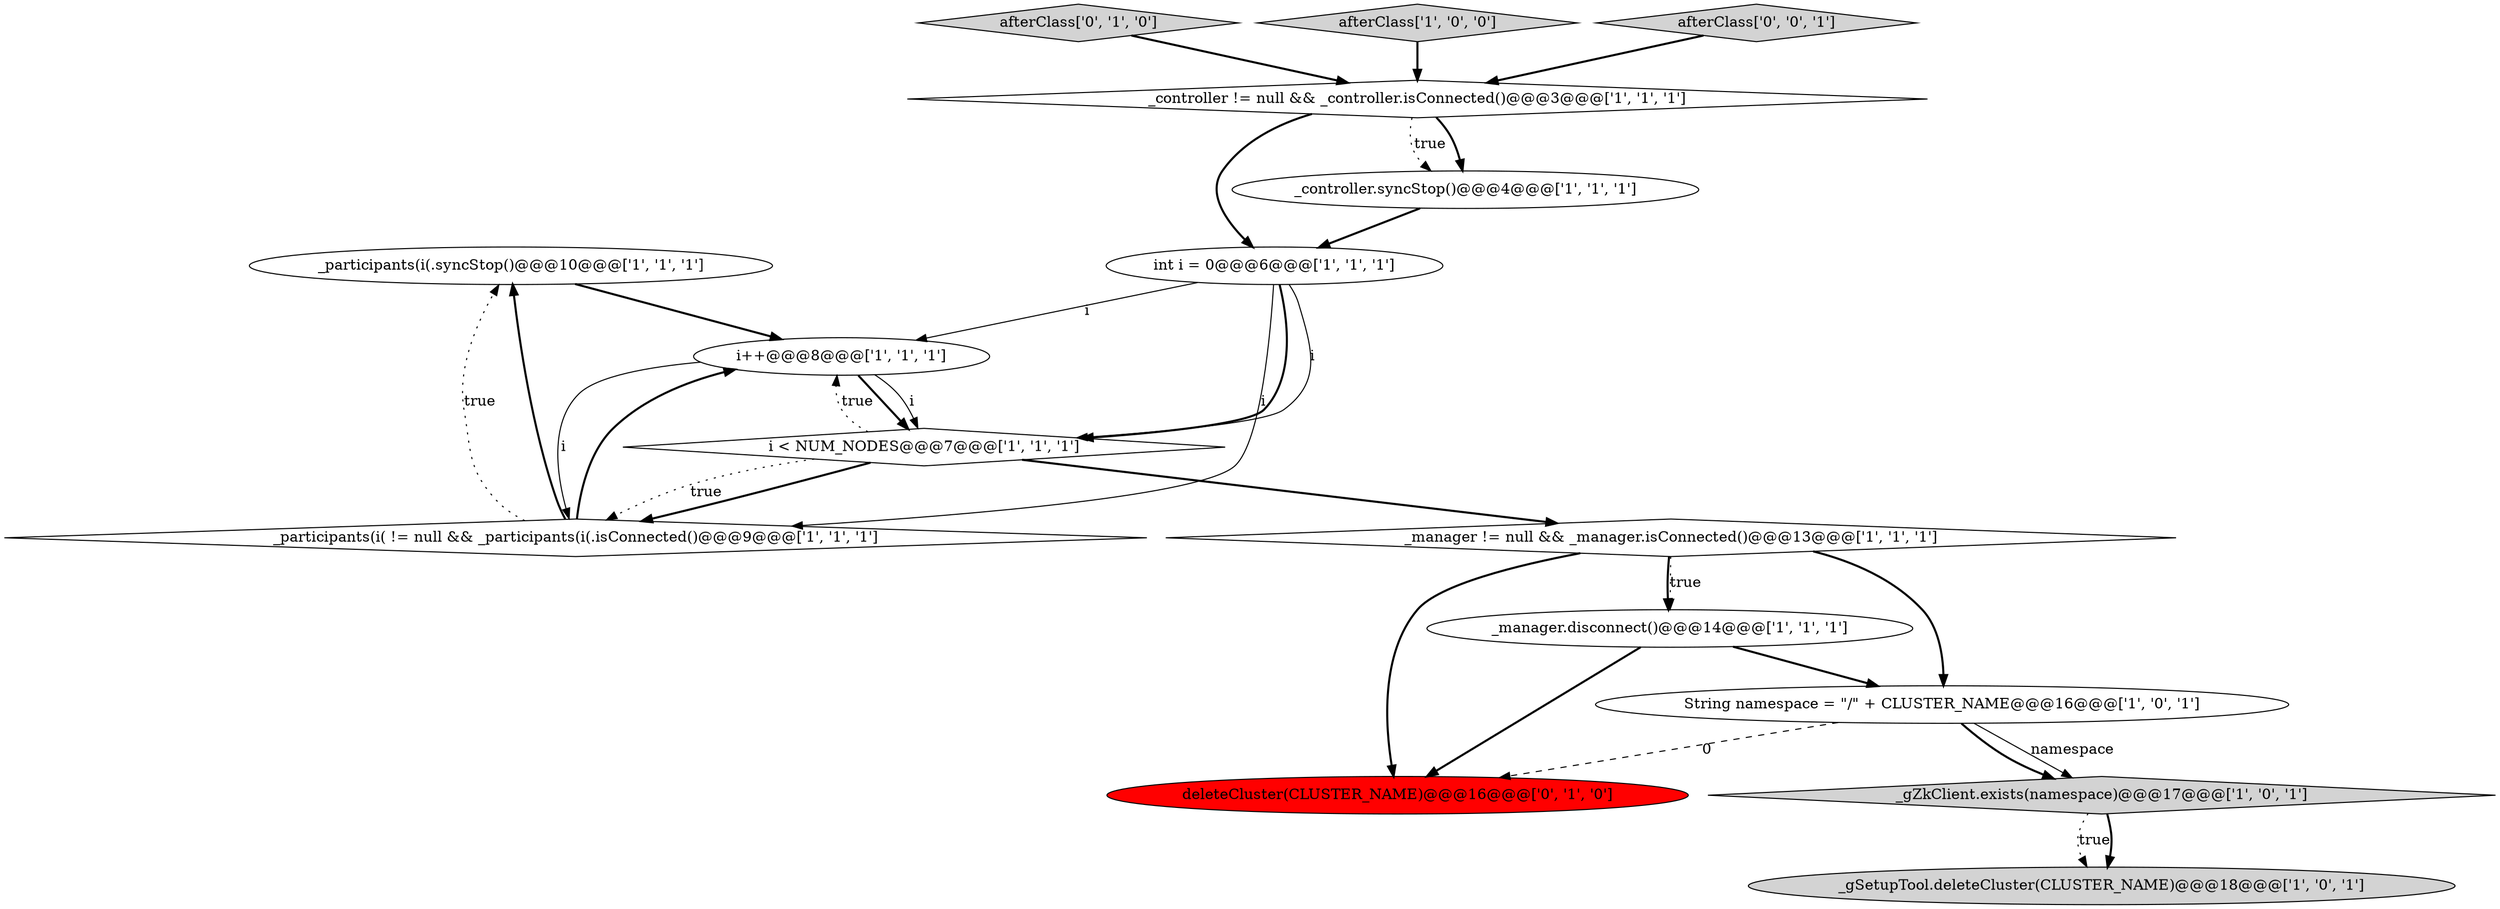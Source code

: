 digraph {
4 [style = filled, label = "_participants(i(.syncStop()@@@10@@@['1', '1', '1']", fillcolor = white, shape = ellipse image = "AAA0AAABBB1BBB"];
5 [style = filled, label = "_controller != null && _controller.isConnected()@@@3@@@['1', '1', '1']", fillcolor = white, shape = diamond image = "AAA0AAABBB1BBB"];
9 [style = filled, label = "_gSetupTool.deleteCluster(CLUSTER_NAME)@@@18@@@['1', '0', '1']", fillcolor = lightgray, shape = ellipse image = "AAA0AAABBB1BBB"];
11 [style = filled, label = "_manager.disconnect()@@@14@@@['1', '1', '1']", fillcolor = white, shape = ellipse image = "AAA0AAABBB1BBB"];
1 [style = filled, label = "_manager != null && _manager.isConnected()@@@13@@@['1', '1', '1']", fillcolor = white, shape = diamond image = "AAA0AAABBB1BBB"];
3 [style = filled, label = "_gZkClient.exists(namespace)@@@17@@@['1', '0', '1']", fillcolor = lightgray, shape = diamond image = "AAA0AAABBB1BBB"];
8 [style = filled, label = "i++@@@8@@@['1', '1', '1']", fillcolor = white, shape = ellipse image = "AAA0AAABBB1BBB"];
14 [style = filled, label = "afterClass['0', '1', '0']", fillcolor = lightgray, shape = diamond image = "AAA0AAABBB2BBB"];
2 [style = filled, label = "afterClass['1', '0', '0']", fillcolor = lightgray, shape = diamond image = "AAA0AAABBB1BBB"];
6 [style = filled, label = "i < NUM_NODES@@@7@@@['1', '1', '1']", fillcolor = white, shape = diamond image = "AAA0AAABBB1BBB"];
13 [style = filled, label = "deleteCluster(CLUSTER_NAME)@@@16@@@['0', '1', '0']", fillcolor = red, shape = ellipse image = "AAA1AAABBB2BBB"];
10 [style = filled, label = "_controller.syncStop()@@@4@@@['1', '1', '1']", fillcolor = white, shape = ellipse image = "AAA0AAABBB1BBB"];
0 [style = filled, label = "_participants(i( != null && _participants(i(.isConnected()@@@9@@@['1', '1', '1']", fillcolor = white, shape = diamond image = "AAA0AAABBB1BBB"];
12 [style = filled, label = "String namespace = \"/\" + CLUSTER_NAME@@@16@@@['1', '0', '1']", fillcolor = white, shape = ellipse image = "AAA0AAABBB1BBB"];
7 [style = filled, label = "int i = 0@@@6@@@['1', '1', '1']", fillcolor = white, shape = ellipse image = "AAA0AAABBB1BBB"];
15 [style = filled, label = "afterClass['0', '0', '1']", fillcolor = lightgray, shape = diamond image = "AAA0AAABBB3BBB"];
5->10 [style = bold, label=""];
8->0 [style = solid, label="i"];
5->10 [style = dotted, label="true"];
1->11 [style = dotted, label="true"];
0->4 [style = dotted, label="true"];
7->0 [style = solid, label="i"];
8->6 [style = bold, label=""];
6->0 [style = bold, label=""];
11->12 [style = bold, label=""];
3->9 [style = dotted, label="true"];
12->3 [style = solid, label="namespace"];
10->7 [style = bold, label=""];
1->13 [style = bold, label=""];
15->5 [style = bold, label=""];
1->11 [style = bold, label=""];
3->9 [style = bold, label=""];
6->1 [style = bold, label=""];
0->4 [style = bold, label=""];
6->8 [style = dotted, label="true"];
11->13 [style = bold, label=""];
7->6 [style = bold, label=""];
0->8 [style = bold, label=""];
1->12 [style = bold, label=""];
5->7 [style = bold, label=""];
4->8 [style = bold, label=""];
7->6 [style = solid, label="i"];
12->3 [style = bold, label=""];
12->13 [style = dashed, label="0"];
6->0 [style = dotted, label="true"];
7->8 [style = solid, label="i"];
8->6 [style = solid, label="i"];
2->5 [style = bold, label=""];
14->5 [style = bold, label=""];
}
